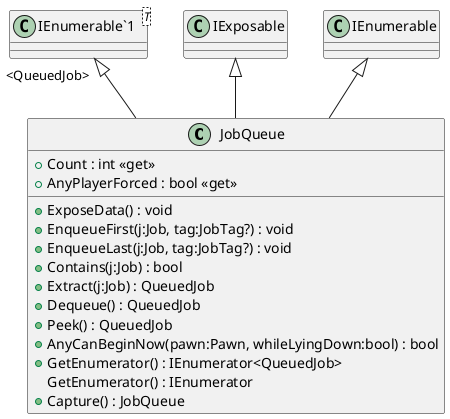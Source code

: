 @startuml
class JobQueue {
    + Count : int <<get>>
    + AnyPlayerForced : bool <<get>>
    + ExposeData() : void
    + EnqueueFirst(j:Job, tag:JobTag?) : void
    + EnqueueLast(j:Job, tag:JobTag?) : void
    + Contains(j:Job) : bool
    + Extract(j:Job) : QueuedJob
    + Dequeue() : QueuedJob
    + Peek() : QueuedJob
    + AnyCanBeginNow(pawn:Pawn, whileLyingDown:bool) : bool
    + GetEnumerator() : IEnumerator<QueuedJob>
    GetEnumerator() : IEnumerator
    + Capture() : JobQueue
}
class "IEnumerable`1"<T> {
}
IExposable <|-- JobQueue
"IEnumerable`1" "<QueuedJob>" <|-- JobQueue
IEnumerable <|-- JobQueue
@enduml
